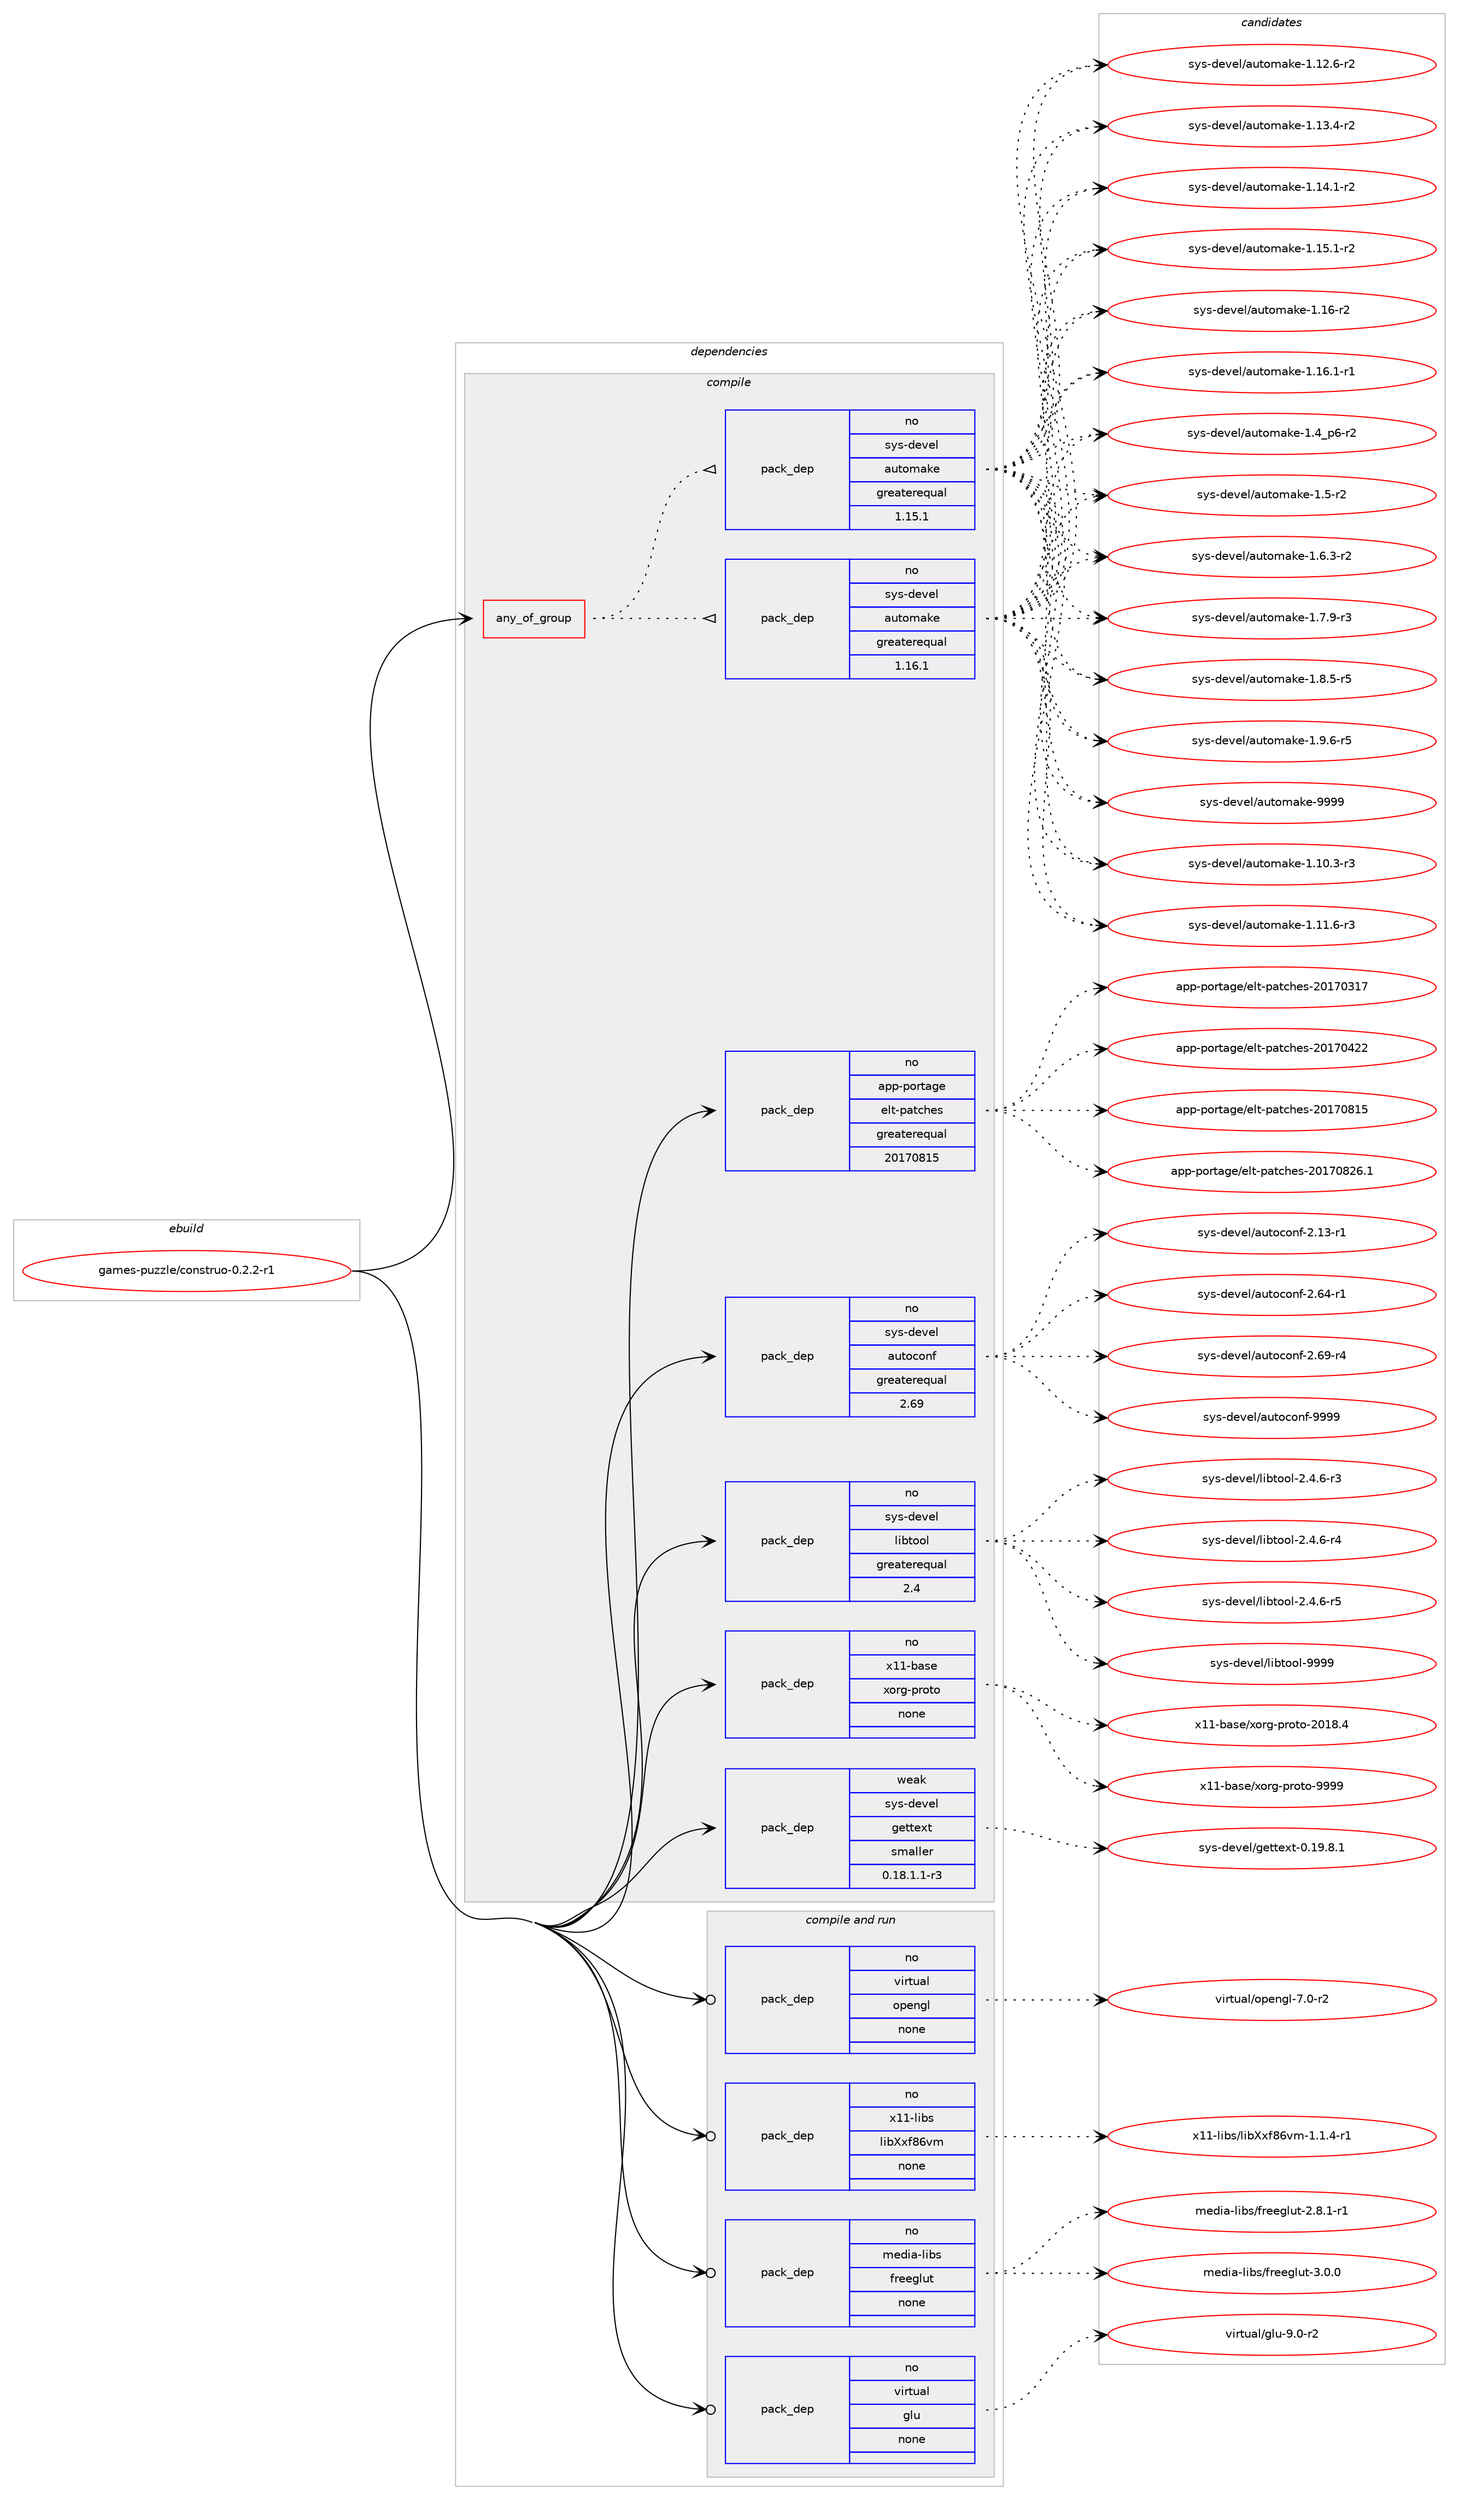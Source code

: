 digraph prolog {

# *************
# Graph options
# *************

newrank=true;
concentrate=true;
compound=true;
graph [rankdir=LR,fontname=Helvetica,fontsize=10,ranksep=1.5];#, ranksep=2.5, nodesep=0.2];
edge  [arrowhead=vee];
node  [fontname=Helvetica,fontsize=10];

# **********
# The ebuild
# **********

subgraph cluster_leftcol {
color=gray;
rank=same;
label=<<i>ebuild</i>>;
id [label="games-puzzle/construo-0.2.2-r1", color=red, width=4, href="../games-puzzle/construo-0.2.2-r1.svg"];
}

# ****************
# The dependencies
# ****************

subgraph cluster_midcol {
color=gray;
label=<<i>dependencies</i>>;
subgraph cluster_compile {
fillcolor="#eeeeee";
style=filled;
label=<<i>compile</i>>;
subgraph any23454 {
dependency1558984 [label=<<TABLE BORDER="0" CELLBORDER="1" CELLSPACING="0" CELLPADDING="4"><TR><TD CELLPADDING="10">any_of_group</TD></TR></TABLE>>, shape=none, color=red];subgraph pack1108027 {
dependency1558985 [label=<<TABLE BORDER="0" CELLBORDER="1" CELLSPACING="0" CELLPADDING="4" WIDTH="220"><TR><TD ROWSPAN="6" CELLPADDING="30">pack_dep</TD></TR><TR><TD WIDTH="110">no</TD></TR><TR><TD>sys-devel</TD></TR><TR><TD>automake</TD></TR><TR><TD>greaterequal</TD></TR><TR><TD>1.16.1</TD></TR></TABLE>>, shape=none, color=blue];
}
dependency1558984:e -> dependency1558985:w [weight=20,style="dotted",arrowhead="oinv"];
subgraph pack1108028 {
dependency1558986 [label=<<TABLE BORDER="0" CELLBORDER="1" CELLSPACING="0" CELLPADDING="4" WIDTH="220"><TR><TD ROWSPAN="6" CELLPADDING="30">pack_dep</TD></TR><TR><TD WIDTH="110">no</TD></TR><TR><TD>sys-devel</TD></TR><TR><TD>automake</TD></TR><TR><TD>greaterequal</TD></TR><TR><TD>1.15.1</TD></TR></TABLE>>, shape=none, color=blue];
}
dependency1558984:e -> dependency1558986:w [weight=20,style="dotted",arrowhead="oinv"];
}
id:e -> dependency1558984:w [weight=20,style="solid",arrowhead="vee"];
subgraph pack1108029 {
dependency1558987 [label=<<TABLE BORDER="0" CELLBORDER="1" CELLSPACING="0" CELLPADDING="4" WIDTH="220"><TR><TD ROWSPAN="6" CELLPADDING="30">pack_dep</TD></TR><TR><TD WIDTH="110">no</TD></TR><TR><TD>app-portage</TD></TR><TR><TD>elt-patches</TD></TR><TR><TD>greaterequal</TD></TR><TR><TD>20170815</TD></TR></TABLE>>, shape=none, color=blue];
}
id:e -> dependency1558987:w [weight=20,style="solid",arrowhead="vee"];
subgraph pack1108030 {
dependency1558988 [label=<<TABLE BORDER="0" CELLBORDER="1" CELLSPACING="0" CELLPADDING="4" WIDTH="220"><TR><TD ROWSPAN="6" CELLPADDING="30">pack_dep</TD></TR><TR><TD WIDTH="110">no</TD></TR><TR><TD>sys-devel</TD></TR><TR><TD>autoconf</TD></TR><TR><TD>greaterequal</TD></TR><TR><TD>2.69</TD></TR></TABLE>>, shape=none, color=blue];
}
id:e -> dependency1558988:w [weight=20,style="solid",arrowhead="vee"];
subgraph pack1108031 {
dependency1558989 [label=<<TABLE BORDER="0" CELLBORDER="1" CELLSPACING="0" CELLPADDING="4" WIDTH="220"><TR><TD ROWSPAN="6" CELLPADDING="30">pack_dep</TD></TR><TR><TD WIDTH="110">no</TD></TR><TR><TD>sys-devel</TD></TR><TR><TD>libtool</TD></TR><TR><TD>greaterequal</TD></TR><TR><TD>2.4</TD></TR></TABLE>>, shape=none, color=blue];
}
id:e -> dependency1558989:w [weight=20,style="solid",arrowhead="vee"];
subgraph pack1108032 {
dependency1558990 [label=<<TABLE BORDER="0" CELLBORDER="1" CELLSPACING="0" CELLPADDING="4" WIDTH="220"><TR><TD ROWSPAN="6" CELLPADDING="30">pack_dep</TD></TR><TR><TD WIDTH="110">no</TD></TR><TR><TD>x11-base</TD></TR><TR><TD>xorg-proto</TD></TR><TR><TD>none</TD></TR><TR><TD></TD></TR></TABLE>>, shape=none, color=blue];
}
id:e -> dependency1558990:w [weight=20,style="solid",arrowhead="vee"];
subgraph pack1108033 {
dependency1558991 [label=<<TABLE BORDER="0" CELLBORDER="1" CELLSPACING="0" CELLPADDING="4" WIDTH="220"><TR><TD ROWSPAN="6" CELLPADDING="30">pack_dep</TD></TR><TR><TD WIDTH="110">weak</TD></TR><TR><TD>sys-devel</TD></TR><TR><TD>gettext</TD></TR><TR><TD>smaller</TD></TR><TR><TD>0.18.1.1-r3</TD></TR></TABLE>>, shape=none, color=blue];
}
id:e -> dependency1558991:w [weight=20,style="solid",arrowhead="vee"];
}
subgraph cluster_compileandrun {
fillcolor="#eeeeee";
style=filled;
label=<<i>compile and run</i>>;
subgraph pack1108034 {
dependency1558992 [label=<<TABLE BORDER="0" CELLBORDER="1" CELLSPACING="0" CELLPADDING="4" WIDTH="220"><TR><TD ROWSPAN="6" CELLPADDING="30">pack_dep</TD></TR><TR><TD WIDTH="110">no</TD></TR><TR><TD>media-libs</TD></TR><TR><TD>freeglut</TD></TR><TR><TD>none</TD></TR><TR><TD></TD></TR></TABLE>>, shape=none, color=blue];
}
id:e -> dependency1558992:w [weight=20,style="solid",arrowhead="odotvee"];
subgraph pack1108035 {
dependency1558993 [label=<<TABLE BORDER="0" CELLBORDER="1" CELLSPACING="0" CELLPADDING="4" WIDTH="220"><TR><TD ROWSPAN="6" CELLPADDING="30">pack_dep</TD></TR><TR><TD WIDTH="110">no</TD></TR><TR><TD>virtual</TD></TR><TR><TD>glu</TD></TR><TR><TD>none</TD></TR><TR><TD></TD></TR></TABLE>>, shape=none, color=blue];
}
id:e -> dependency1558993:w [weight=20,style="solid",arrowhead="odotvee"];
subgraph pack1108036 {
dependency1558994 [label=<<TABLE BORDER="0" CELLBORDER="1" CELLSPACING="0" CELLPADDING="4" WIDTH="220"><TR><TD ROWSPAN="6" CELLPADDING="30">pack_dep</TD></TR><TR><TD WIDTH="110">no</TD></TR><TR><TD>virtual</TD></TR><TR><TD>opengl</TD></TR><TR><TD>none</TD></TR><TR><TD></TD></TR></TABLE>>, shape=none, color=blue];
}
id:e -> dependency1558994:w [weight=20,style="solid",arrowhead="odotvee"];
subgraph pack1108037 {
dependency1558995 [label=<<TABLE BORDER="0" CELLBORDER="1" CELLSPACING="0" CELLPADDING="4" WIDTH="220"><TR><TD ROWSPAN="6" CELLPADDING="30">pack_dep</TD></TR><TR><TD WIDTH="110">no</TD></TR><TR><TD>x11-libs</TD></TR><TR><TD>libXxf86vm</TD></TR><TR><TD>none</TD></TR><TR><TD></TD></TR></TABLE>>, shape=none, color=blue];
}
id:e -> dependency1558995:w [weight=20,style="solid",arrowhead="odotvee"];
}
subgraph cluster_run {
fillcolor="#eeeeee";
style=filled;
label=<<i>run</i>>;
}
}

# **************
# The candidates
# **************

subgraph cluster_choices {
rank=same;
color=gray;
label=<<i>candidates</i>>;

subgraph choice1108027 {
color=black;
nodesep=1;
choice11512111545100101118101108479711711611110997107101454946494846514511451 [label="sys-devel/automake-1.10.3-r3", color=red, width=4,href="../sys-devel/automake-1.10.3-r3.svg"];
choice11512111545100101118101108479711711611110997107101454946494946544511451 [label="sys-devel/automake-1.11.6-r3", color=red, width=4,href="../sys-devel/automake-1.11.6-r3.svg"];
choice11512111545100101118101108479711711611110997107101454946495046544511450 [label="sys-devel/automake-1.12.6-r2", color=red, width=4,href="../sys-devel/automake-1.12.6-r2.svg"];
choice11512111545100101118101108479711711611110997107101454946495146524511450 [label="sys-devel/automake-1.13.4-r2", color=red, width=4,href="../sys-devel/automake-1.13.4-r2.svg"];
choice11512111545100101118101108479711711611110997107101454946495246494511450 [label="sys-devel/automake-1.14.1-r2", color=red, width=4,href="../sys-devel/automake-1.14.1-r2.svg"];
choice11512111545100101118101108479711711611110997107101454946495346494511450 [label="sys-devel/automake-1.15.1-r2", color=red, width=4,href="../sys-devel/automake-1.15.1-r2.svg"];
choice1151211154510010111810110847971171161111099710710145494649544511450 [label="sys-devel/automake-1.16-r2", color=red, width=4,href="../sys-devel/automake-1.16-r2.svg"];
choice11512111545100101118101108479711711611110997107101454946495446494511449 [label="sys-devel/automake-1.16.1-r1", color=red, width=4,href="../sys-devel/automake-1.16.1-r1.svg"];
choice115121115451001011181011084797117116111109971071014549465295112544511450 [label="sys-devel/automake-1.4_p6-r2", color=red, width=4,href="../sys-devel/automake-1.4_p6-r2.svg"];
choice11512111545100101118101108479711711611110997107101454946534511450 [label="sys-devel/automake-1.5-r2", color=red, width=4,href="../sys-devel/automake-1.5-r2.svg"];
choice115121115451001011181011084797117116111109971071014549465446514511450 [label="sys-devel/automake-1.6.3-r2", color=red, width=4,href="../sys-devel/automake-1.6.3-r2.svg"];
choice115121115451001011181011084797117116111109971071014549465546574511451 [label="sys-devel/automake-1.7.9-r3", color=red, width=4,href="../sys-devel/automake-1.7.9-r3.svg"];
choice115121115451001011181011084797117116111109971071014549465646534511453 [label="sys-devel/automake-1.8.5-r5", color=red, width=4,href="../sys-devel/automake-1.8.5-r5.svg"];
choice115121115451001011181011084797117116111109971071014549465746544511453 [label="sys-devel/automake-1.9.6-r5", color=red, width=4,href="../sys-devel/automake-1.9.6-r5.svg"];
choice115121115451001011181011084797117116111109971071014557575757 [label="sys-devel/automake-9999", color=red, width=4,href="../sys-devel/automake-9999.svg"];
dependency1558985:e -> choice11512111545100101118101108479711711611110997107101454946494846514511451:w [style=dotted,weight="100"];
dependency1558985:e -> choice11512111545100101118101108479711711611110997107101454946494946544511451:w [style=dotted,weight="100"];
dependency1558985:e -> choice11512111545100101118101108479711711611110997107101454946495046544511450:w [style=dotted,weight="100"];
dependency1558985:e -> choice11512111545100101118101108479711711611110997107101454946495146524511450:w [style=dotted,weight="100"];
dependency1558985:e -> choice11512111545100101118101108479711711611110997107101454946495246494511450:w [style=dotted,weight="100"];
dependency1558985:e -> choice11512111545100101118101108479711711611110997107101454946495346494511450:w [style=dotted,weight="100"];
dependency1558985:e -> choice1151211154510010111810110847971171161111099710710145494649544511450:w [style=dotted,weight="100"];
dependency1558985:e -> choice11512111545100101118101108479711711611110997107101454946495446494511449:w [style=dotted,weight="100"];
dependency1558985:e -> choice115121115451001011181011084797117116111109971071014549465295112544511450:w [style=dotted,weight="100"];
dependency1558985:e -> choice11512111545100101118101108479711711611110997107101454946534511450:w [style=dotted,weight="100"];
dependency1558985:e -> choice115121115451001011181011084797117116111109971071014549465446514511450:w [style=dotted,weight="100"];
dependency1558985:e -> choice115121115451001011181011084797117116111109971071014549465546574511451:w [style=dotted,weight="100"];
dependency1558985:e -> choice115121115451001011181011084797117116111109971071014549465646534511453:w [style=dotted,weight="100"];
dependency1558985:e -> choice115121115451001011181011084797117116111109971071014549465746544511453:w [style=dotted,weight="100"];
dependency1558985:e -> choice115121115451001011181011084797117116111109971071014557575757:w [style=dotted,weight="100"];
}
subgraph choice1108028 {
color=black;
nodesep=1;
choice11512111545100101118101108479711711611110997107101454946494846514511451 [label="sys-devel/automake-1.10.3-r3", color=red, width=4,href="../sys-devel/automake-1.10.3-r3.svg"];
choice11512111545100101118101108479711711611110997107101454946494946544511451 [label="sys-devel/automake-1.11.6-r3", color=red, width=4,href="../sys-devel/automake-1.11.6-r3.svg"];
choice11512111545100101118101108479711711611110997107101454946495046544511450 [label="sys-devel/automake-1.12.6-r2", color=red, width=4,href="../sys-devel/automake-1.12.6-r2.svg"];
choice11512111545100101118101108479711711611110997107101454946495146524511450 [label="sys-devel/automake-1.13.4-r2", color=red, width=4,href="../sys-devel/automake-1.13.4-r2.svg"];
choice11512111545100101118101108479711711611110997107101454946495246494511450 [label="sys-devel/automake-1.14.1-r2", color=red, width=4,href="../sys-devel/automake-1.14.1-r2.svg"];
choice11512111545100101118101108479711711611110997107101454946495346494511450 [label="sys-devel/automake-1.15.1-r2", color=red, width=4,href="../sys-devel/automake-1.15.1-r2.svg"];
choice1151211154510010111810110847971171161111099710710145494649544511450 [label="sys-devel/automake-1.16-r2", color=red, width=4,href="../sys-devel/automake-1.16-r2.svg"];
choice11512111545100101118101108479711711611110997107101454946495446494511449 [label="sys-devel/automake-1.16.1-r1", color=red, width=4,href="../sys-devel/automake-1.16.1-r1.svg"];
choice115121115451001011181011084797117116111109971071014549465295112544511450 [label="sys-devel/automake-1.4_p6-r2", color=red, width=4,href="../sys-devel/automake-1.4_p6-r2.svg"];
choice11512111545100101118101108479711711611110997107101454946534511450 [label="sys-devel/automake-1.5-r2", color=red, width=4,href="../sys-devel/automake-1.5-r2.svg"];
choice115121115451001011181011084797117116111109971071014549465446514511450 [label="sys-devel/automake-1.6.3-r2", color=red, width=4,href="../sys-devel/automake-1.6.3-r2.svg"];
choice115121115451001011181011084797117116111109971071014549465546574511451 [label="sys-devel/automake-1.7.9-r3", color=red, width=4,href="../sys-devel/automake-1.7.9-r3.svg"];
choice115121115451001011181011084797117116111109971071014549465646534511453 [label="sys-devel/automake-1.8.5-r5", color=red, width=4,href="../sys-devel/automake-1.8.5-r5.svg"];
choice115121115451001011181011084797117116111109971071014549465746544511453 [label="sys-devel/automake-1.9.6-r5", color=red, width=4,href="../sys-devel/automake-1.9.6-r5.svg"];
choice115121115451001011181011084797117116111109971071014557575757 [label="sys-devel/automake-9999", color=red, width=4,href="../sys-devel/automake-9999.svg"];
dependency1558986:e -> choice11512111545100101118101108479711711611110997107101454946494846514511451:w [style=dotted,weight="100"];
dependency1558986:e -> choice11512111545100101118101108479711711611110997107101454946494946544511451:w [style=dotted,weight="100"];
dependency1558986:e -> choice11512111545100101118101108479711711611110997107101454946495046544511450:w [style=dotted,weight="100"];
dependency1558986:e -> choice11512111545100101118101108479711711611110997107101454946495146524511450:w [style=dotted,weight="100"];
dependency1558986:e -> choice11512111545100101118101108479711711611110997107101454946495246494511450:w [style=dotted,weight="100"];
dependency1558986:e -> choice11512111545100101118101108479711711611110997107101454946495346494511450:w [style=dotted,weight="100"];
dependency1558986:e -> choice1151211154510010111810110847971171161111099710710145494649544511450:w [style=dotted,weight="100"];
dependency1558986:e -> choice11512111545100101118101108479711711611110997107101454946495446494511449:w [style=dotted,weight="100"];
dependency1558986:e -> choice115121115451001011181011084797117116111109971071014549465295112544511450:w [style=dotted,weight="100"];
dependency1558986:e -> choice11512111545100101118101108479711711611110997107101454946534511450:w [style=dotted,weight="100"];
dependency1558986:e -> choice115121115451001011181011084797117116111109971071014549465446514511450:w [style=dotted,weight="100"];
dependency1558986:e -> choice115121115451001011181011084797117116111109971071014549465546574511451:w [style=dotted,weight="100"];
dependency1558986:e -> choice115121115451001011181011084797117116111109971071014549465646534511453:w [style=dotted,weight="100"];
dependency1558986:e -> choice115121115451001011181011084797117116111109971071014549465746544511453:w [style=dotted,weight="100"];
dependency1558986:e -> choice115121115451001011181011084797117116111109971071014557575757:w [style=dotted,weight="100"];
}
subgraph choice1108029 {
color=black;
nodesep=1;
choice97112112451121111141169710310147101108116451129711699104101115455048495548514955 [label="app-portage/elt-patches-20170317", color=red, width=4,href="../app-portage/elt-patches-20170317.svg"];
choice97112112451121111141169710310147101108116451129711699104101115455048495548525050 [label="app-portage/elt-patches-20170422", color=red, width=4,href="../app-portage/elt-patches-20170422.svg"];
choice97112112451121111141169710310147101108116451129711699104101115455048495548564953 [label="app-portage/elt-patches-20170815", color=red, width=4,href="../app-portage/elt-patches-20170815.svg"];
choice971121124511211111411697103101471011081164511297116991041011154550484955485650544649 [label="app-portage/elt-patches-20170826.1", color=red, width=4,href="../app-portage/elt-patches-20170826.1.svg"];
dependency1558987:e -> choice97112112451121111141169710310147101108116451129711699104101115455048495548514955:w [style=dotted,weight="100"];
dependency1558987:e -> choice97112112451121111141169710310147101108116451129711699104101115455048495548525050:w [style=dotted,weight="100"];
dependency1558987:e -> choice97112112451121111141169710310147101108116451129711699104101115455048495548564953:w [style=dotted,weight="100"];
dependency1558987:e -> choice971121124511211111411697103101471011081164511297116991041011154550484955485650544649:w [style=dotted,weight="100"];
}
subgraph choice1108030 {
color=black;
nodesep=1;
choice1151211154510010111810110847971171161119911111010245504649514511449 [label="sys-devel/autoconf-2.13-r1", color=red, width=4,href="../sys-devel/autoconf-2.13-r1.svg"];
choice1151211154510010111810110847971171161119911111010245504654524511449 [label="sys-devel/autoconf-2.64-r1", color=red, width=4,href="../sys-devel/autoconf-2.64-r1.svg"];
choice1151211154510010111810110847971171161119911111010245504654574511452 [label="sys-devel/autoconf-2.69-r4", color=red, width=4,href="../sys-devel/autoconf-2.69-r4.svg"];
choice115121115451001011181011084797117116111991111101024557575757 [label="sys-devel/autoconf-9999", color=red, width=4,href="../sys-devel/autoconf-9999.svg"];
dependency1558988:e -> choice1151211154510010111810110847971171161119911111010245504649514511449:w [style=dotted,weight="100"];
dependency1558988:e -> choice1151211154510010111810110847971171161119911111010245504654524511449:w [style=dotted,weight="100"];
dependency1558988:e -> choice1151211154510010111810110847971171161119911111010245504654574511452:w [style=dotted,weight="100"];
dependency1558988:e -> choice115121115451001011181011084797117116111991111101024557575757:w [style=dotted,weight="100"];
}
subgraph choice1108031 {
color=black;
nodesep=1;
choice1151211154510010111810110847108105981161111111084550465246544511451 [label="sys-devel/libtool-2.4.6-r3", color=red, width=4,href="../sys-devel/libtool-2.4.6-r3.svg"];
choice1151211154510010111810110847108105981161111111084550465246544511452 [label="sys-devel/libtool-2.4.6-r4", color=red, width=4,href="../sys-devel/libtool-2.4.6-r4.svg"];
choice1151211154510010111810110847108105981161111111084550465246544511453 [label="sys-devel/libtool-2.4.6-r5", color=red, width=4,href="../sys-devel/libtool-2.4.6-r5.svg"];
choice1151211154510010111810110847108105981161111111084557575757 [label="sys-devel/libtool-9999", color=red, width=4,href="../sys-devel/libtool-9999.svg"];
dependency1558989:e -> choice1151211154510010111810110847108105981161111111084550465246544511451:w [style=dotted,weight="100"];
dependency1558989:e -> choice1151211154510010111810110847108105981161111111084550465246544511452:w [style=dotted,weight="100"];
dependency1558989:e -> choice1151211154510010111810110847108105981161111111084550465246544511453:w [style=dotted,weight="100"];
dependency1558989:e -> choice1151211154510010111810110847108105981161111111084557575757:w [style=dotted,weight="100"];
}
subgraph choice1108032 {
color=black;
nodesep=1;
choice1204949459897115101471201111141034511211411111611145504849564652 [label="x11-base/xorg-proto-2018.4", color=red, width=4,href="../x11-base/xorg-proto-2018.4.svg"];
choice120494945989711510147120111114103451121141111161114557575757 [label="x11-base/xorg-proto-9999", color=red, width=4,href="../x11-base/xorg-proto-9999.svg"];
dependency1558990:e -> choice1204949459897115101471201111141034511211411111611145504849564652:w [style=dotted,weight="100"];
dependency1558990:e -> choice120494945989711510147120111114103451121141111161114557575757:w [style=dotted,weight="100"];
}
subgraph choice1108033 {
color=black;
nodesep=1;
choice1151211154510010111810110847103101116116101120116454846495746564649 [label="sys-devel/gettext-0.19.8.1", color=red, width=4,href="../sys-devel/gettext-0.19.8.1.svg"];
dependency1558991:e -> choice1151211154510010111810110847103101116116101120116454846495746564649:w [style=dotted,weight="100"];
}
subgraph choice1108034 {
color=black;
nodesep=1;
choice109101100105974510810598115471021141011011031081171164550465646494511449 [label="media-libs/freeglut-2.8.1-r1", color=red, width=4,href="../media-libs/freeglut-2.8.1-r1.svg"];
choice10910110010597451081059811547102114101101103108117116455146484648 [label="media-libs/freeglut-3.0.0", color=red, width=4,href="../media-libs/freeglut-3.0.0.svg"];
dependency1558992:e -> choice109101100105974510810598115471021141011011031081171164550465646494511449:w [style=dotted,weight="100"];
dependency1558992:e -> choice10910110010597451081059811547102114101101103108117116455146484648:w [style=dotted,weight="100"];
}
subgraph choice1108035 {
color=black;
nodesep=1;
choice1181051141161179710847103108117455746484511450 [label="virtual/glu-9.0-r2", color=red, width=4,href="../virtual/glu-9.0-r2.svg"];
dependency1558993:e -> choice1181051141161179710847103108117455746484511450:w [style=dotted,weight="100"];
}
subgraph choice1108036 {
color=black;
nodesep=1;
choice1181051141161179710847111112101110103108455546484511450 [label="virtual/opengl-7.0-r2", color=red, width=4,href="../virtual/opengl-7.0-r2.svg"];
dependency1558994:e -> choice1181051141161179710847111112101110103108455546484511450:w [style=dotted,weight="100"];
}
subgraph choice1108037 {
color=black;
nodesep=1;
choice1204949451081059811547108105988812010256541181094549464946524511449 [label="x11-libs/libXxf86vm-1.1.4-r1", color=red, width=4,href="../x11-libs/libXxf86vm-1.1.4-r1.svg"];
dependency1558995:e -> choice1204949451081059811547108105988812010256541181094549464946524511449:w [style=dotted,weight="100"];
}
}

}
